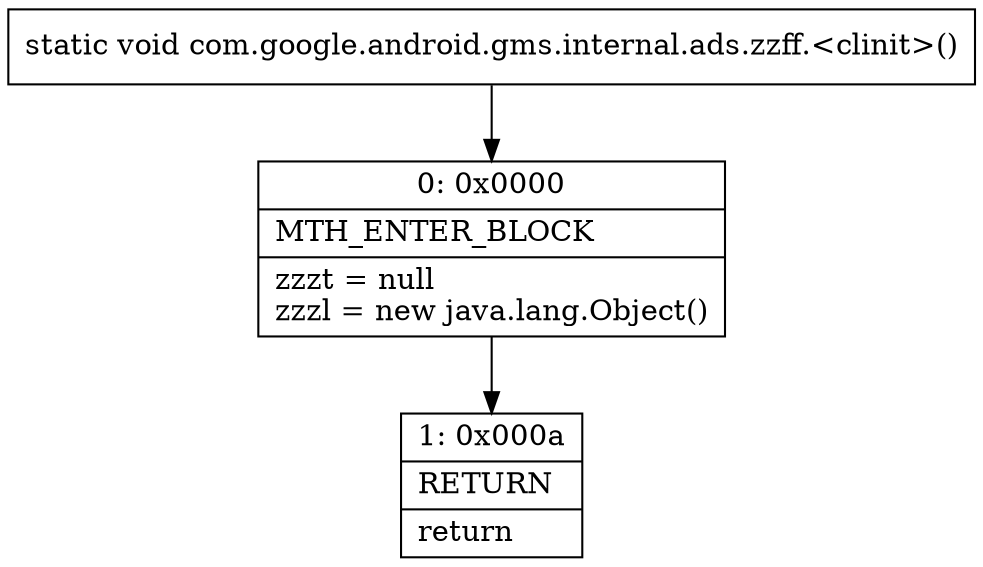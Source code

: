 digraph "CFG forcom.google.android.gms.internal.ads.zzff.\<clinit\>()V" {
Node_0 [shape=record,label="{0\:\ 0x0000|MTH_ENTER_BLOCK\l|zzzt = null\lzzzl = new java.lang.Object()\l}"];
Node_1 [shape=record,label="{1\:\ 0x000a|RETURN\l|return\l}"];
MethodNode[shape=record,label="{static void com.google.android.gms.internal.ads.zzff.\<clinit\>() }"];
MethodNode -> Node_0;
Node_0 -> Node_1;
}

